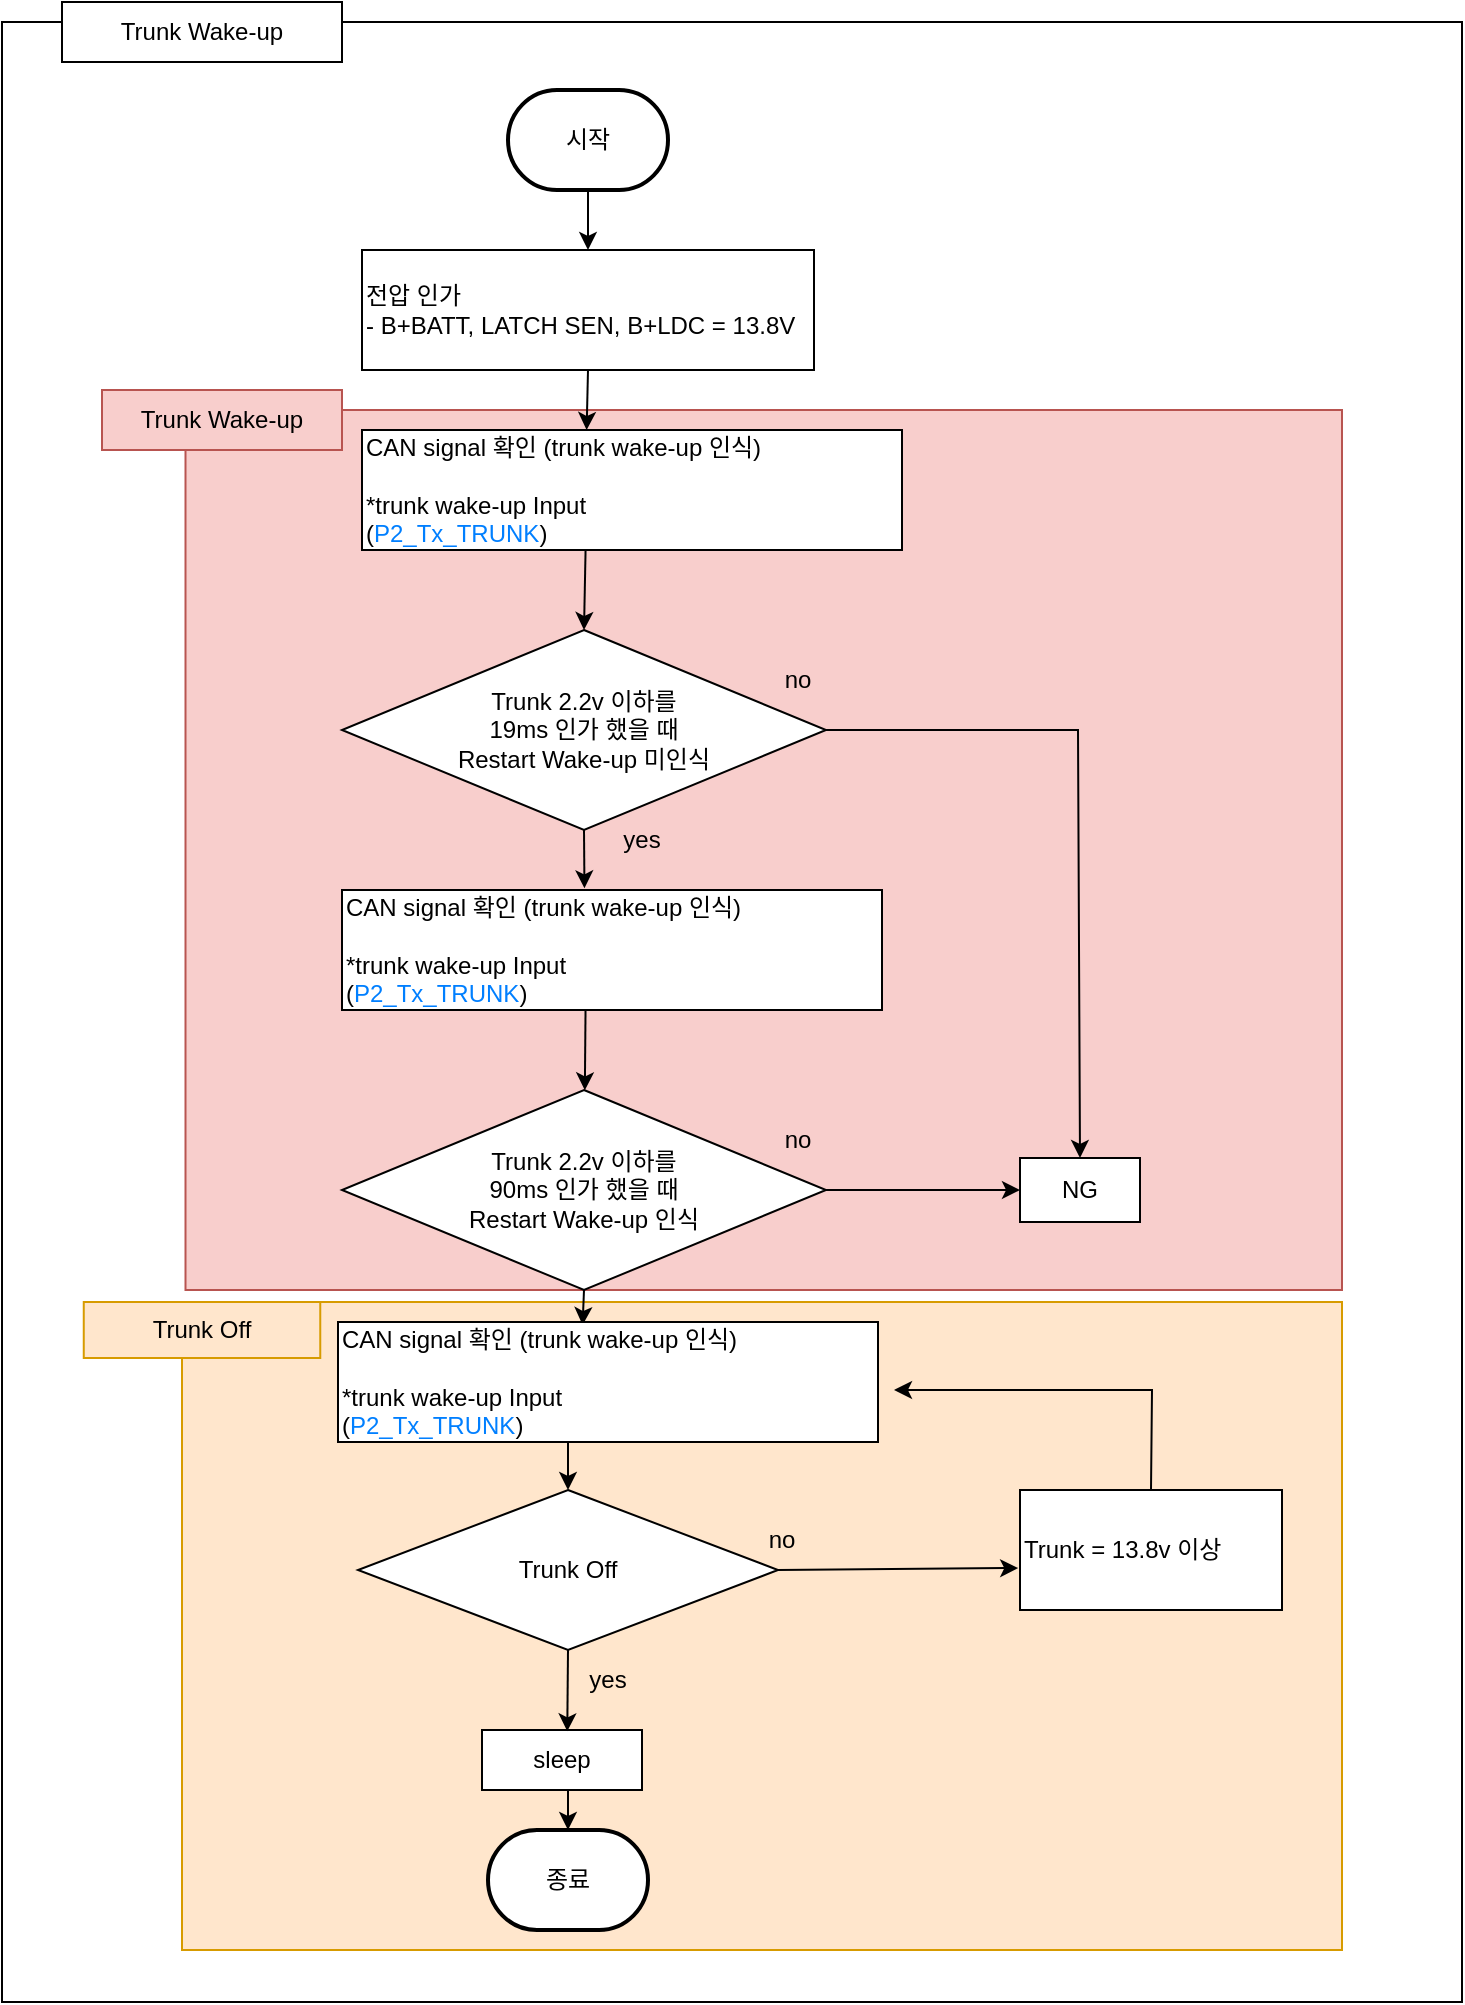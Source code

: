 <mxfile version="22.1.21" type="github">
  <diagram name="페이지-1" id="obiBgoJhXo5aXb0GnERu">
    <mxGraphModel dx="1434" dy="900" grid="1" gridSize="10" guides="1" tooltips="1" connect="1" arrows="1" fold="1" page="1" pageScale="1" pageWidth="827" pageHeight="1169" math="0" shadow="0">
      <root>
        <mxCell id="0" />
        <mxCell id="1" parent="0" />
        <mxCell id="ZBejDf4waIo4YSwSh6Ry-65" value="" style="rounded=0;whiteSpace=wrap;html=1;" vertex="1" parent="1">
          <mxGeometry x="40" y="60" width="730" height="990" as="geometry" />
        </mxCell>
        <mxCell id="ZBejDf4waIo4YSwSh6Ry-73" value="Trunk Wake-up" style="rounded=0;whiteSpace=wrap;html=1;" vertex="1" parent="1">
          <mxGeometry x="70" y="50" width="140" height="30" as="geometry" />
        </mxCell>
        <mxCell id="ZBejDf4waIo4YSwSh6Ry-118" value="" style="rounded=0;whiteSpace=wrap;html=1;fillColor=#f8cecc;strokeColor=#b85450;" vertex="1" parent="1">
          <mxGeometry x="131.75" y="254" width="578.25" height="440" as="geometry" />
        </mxCell>
        <mxCell id="ZBejDf4waIo4YSwSh6Ry-119" value="&lt;span style=&quot;color: rgb(0, 0, 0); font-family: Helvetica; font-size: 12px; font-style: normal; font-variant-ligatures: normal; font-variant-caps: normal; font-weight: 400; letter-spacing: normal; orphans: 2; text-align: center; text-indent: 0px; text-transform: none; widows: 2; word-spacing: 0px; -webkit-text-stroke-width: 0px; text-decoration-thickness: initial; text-decoration-style: initial; text-decoration-color: initial; float: none; display: inline !important;&quot;&gt;Trunk Wake-up&lt;br&gt;&lt;/span&gt;" style="rounded=0;whiteSpace=wrap;html=1;fillColor=#f8cecc;strokeColor=#b85450;fillStyle=solid;labelBackgroundColor=none;" vertex="1" parent="1">
          <mxGeometry x="90" y="244" width="120" height="30" as="geometry" />
        </mxCell>
        <mxCell id="ZBejDf4waIo4YSwSh6Ry-66" value="시작" style="strokeWidth=2;html=1;shape=mxgraph.flowchart.terminator;whiteSpace=wrap;" vertex="1" parent="1">
          <mxGeometry x="293" y="94" width="80" height="50" as="geometry" />
        </mxCell>
        <mxCell id="ZBejDf4waIo4YSwSh6Ry-68" value="전압 인가&lt;br&gt;- B+BATT, LATCH SEN, B+LDC = 13.8V" style="rounded=0;whiteSpace=wrap;html=1;align=left;" vertex="1" parent="1">
          <mxGeometry x="220" y="174" width="226" height="60" as="geometry" />
        </mxCell>
        <mxCell id="ZBejDf4waIo4YSwSh6Ry-69" value="Trunk 2.2v 이하를&lt;br&gt;19ms 인가 했을 때 &lt;br&gt;Restart Wake-up 미인식" style="rhombus;whiteSpace=wrap;html=1;" vertex="1" parent="1">
          <mxGeometry x="210" y="364" width="242" height="100" as="geometry" />
        </mxCell>
        <mxCell id="ZBejDf4waIo4YSwSh6Ry-70" value="" style="endArrow=classic;html=1;rounded=0;entryX=0.5;entryY=0;entryDx=0;entryDy=0;exitX=0.414;exitY=1.005;exitDx=0;exitDy=0;exitPerimeter=0;" edge="1" parent="1" source="ZBejDf4waIo4YSwSh6Ry-100" target="ZBejDf4waIo4YSwSh6Ry-69">
          <mxGeometry width="50" height="50" relative="1" as="geometry">
            <mxPoint x="330" y="324" as="sourcePoint" />
            <mxPoint x="539" y="194" as="targetPoint" />
          </mxGeometry>
        </mxCell>
        <mxCell id="ZBejDf4waIo4YSwSh6Ry-71" value="" style="endArrow=classic;html=1;rounded=0;exitX=0.5;exitY=1;exitDx=0;exitDy=0;exitPerimeter=0;entryX=0.5;entryY=0;entryDx=0;entryDy=0;" edge="1" parent="1" source="ZBejDf4waIo4YSwSh6Ry-66" target="ZBejDf4waIo4YSwSh6Ry-68">
          <mxGeometry width="50" height="50" relative="1" as="geometry">
            <mxPoint x="59" y="194" as="sourcePoint" />
            <mxPoint x="109" y="144" as="targetPoint" />
          </mxGeometry>
        </mxCell>
        <mxCell id="ZBejDf4waIo4YSwSh6Ry-89" value="no" style="text;html=1;strokeColor=none;fillColor=none;align=center;verticalAlign=middle;whiteSpace=wrap;rounded=0;" vertex="1" parent="1">
          <mxGeometry x="408" y="374" width="60" height="30" as="geometry" />
        </mxCell>
        <mxCell id="ZBejDf4waIo4YSwSh6Ry-95" value="yes" style="text;html=1;strokeColor=none;fillColor=none;align=center;verticalAlign=middle;whiteSpace=wrap;rounded=0;" vertex="1" parent="1">
          <mxGeometry x="330" y="454" width="60" height="30" as="geometry" />
        </mxCell>
        <mxCell id="ZBejDf4waIo4YSwSh6Ry-96" value="" style="endArrow=classic;html=1;rounded=0;exitX=1;exitY=0.5;exitDx=0;exitDy=0;entryX=0.5;entryY=0;entryDx=0;entryDy=0;" edge="1" parent="1" source="ZBejDf4waIo4YSwSh6Ry-69" target="ZBejDf4waIo4YSwSh6Ry-94">
          <mxGeometry width="50" height="50" relative="1" as="geometry">
            <mxPoint x="568" y="394" as="sourcePoint" />
            <mxPoint x="618" y="344" as="targetPoint" />
            <Array as="points">
              <mxPoint x="578" y="414" />
            </Array>
          </mxGeometry>
        </mxCell>
        <mxCell id="ZBejDf4waIo4YSwSh6Ry-100" value="CAN signal 확인 (trunk wake-up 인식)&lt;br style=&quot;border-color: var(--border-color);&quot;&gt;&lt;br style=&quot;border-color: var(--border-color);&quot;&gt;*trunk wake-up&amp;nbsp;Input&amp;nbsp;&lt;br style=&quot;border-color: var(--border-color);&quot;&gt;(&lt;font style=&quot;border-color: var(--border-color);&quot; color=&quot;#007fff&quot;&gt;P2_Tx_TRUNK&lt;/font&gt;)" style="rounded=0;whiteSpace=wrap;html=1;align=left;" vertex="1" parent="1">
          <mxGeometry x="220" y="264" width="270" height="60" as="geometry" />
        </mxCell>
        <mxCell id="ZBejDf4waIo4YSwSh6Ry-101" value="" style="endArrow=classic;html=1;rounded=0;exitX=0.5;exitY=1;exitDx=0;exitDy=0;entryX=0.416;entryY=0;entryDx=0;entryDy=0;entryPerimeter=0;" edge="1" parent="1" source="ZBejDf4waIo4YSwSh6Ry-68" target="ZBejDf4waIo4YSwSh6Ry-100">
          <mxGeometry width="50" height="50" relative="1" as="geometry">
            <mxPoint x="520" y="244" as="sourcePoint" />
            <mxPoint x="570" y="194" as="targetPoint" />
          </mxGeometry>
        </mxCell>
        <mxCell id="ZBejDf4waIo4YSwSh6Ry-102" value="" style="endArrow=classic;html=1;rounded=0;exitX=0.5;exitY=1;exitDx=0;exitDy=0;entryX=0.449;entryY=-0.014;entryDx=0;entryDy=0;entryPerimeter=0;" edge="1" parent="1" source="ZBejDf4waIo4YSwSh6Ry-69" target="ZBejDf4waIo4YSwSh6Ry-103">
          <mxGeometry width="50" height="50" relative="1" as="geometry">
            <mxPoint x="490" y="484" as="sourcePoint" />
            <mxPoint x="330.3" y="495.98" as="targetPoint" />
          </mxGeometry>
        </mxCell>
        <mxCell id="ZBejDf4waIo4YSwSh6Ry-103" value="CAN signal 확인 (trunk wake-up 인식)&lt;br style=&quot;border-color: var(--border-color);&quot;&gt;&lt;br style=&quot;border-color: var(--border-color);&quot;&gt;*trunk wake-up&amp;nbsp;Input&amp;nbsp;&lt;br style=&quot;border-color: var(--border-color);&quot;&gt;(&lt;font style=&quot;border-color: var(--border-color);&quot; color=&quot;#007fff&quot;&gt;P2_Tx_TRUNK&lt;/font&gt;)" style="rounded=0;whiteSpace=wrap;html=1;align=left;" vertex="1" parent="1">
          <mxGeometry x="210" y="494" width="270" height="60" as="geometry" />
        </mxCell>
        <mxCell id="ZBejDf4waIo4YSwSh6Ry-120" value="" style="rounded=0;whiteSpace=wrap;html=1;fillColor=#ffe6cc;strokeColor=#d79b00;" vertex="1" parent="1">
          <mxGeometry x="130" y="700" width="580" height="324" as="geometry" />
        </mxCell>
        <mxCell id="ZBejDf4waIo4YSwSh6Ry-121" value="&lt;span style=&quot;color: rgb(0, 0, 0); font-family: Helvetica; font-size: 12px; font-style: normal; font-variant-ligatures: normal; font-variant-caps: normal; font-weight: 400; letter-spacing: normal; orphans: 2; text-align: center; text-indent: 0px; text-transform: none; widows: 2; word-spacing: 0px; -webkit-text-stroke-width: 0px; text-decoration-thickness: initial; text-decoration-style: initial; text-decoration-color: initial; float: none; display: inline !important;&quot;&gt;Trunk Off&lt;br&gt;&lt;/span&gt;" style="rounded=0;whiteSpace=wrap;html=1;fillColor=#ffe6cc;strokeColor=#d79b00;labelBackgroundColor=none;" vertex="1" parent="1">
          <mxGeometry x="80.88" y="700" width="118.25" height="28" as="geometry" />
        </mxCell>
        <mxCell id="ZBejDf4waIo4YSwSh6Ry-91" value="Trunk 2.2v 이하를&lt;br&gt;90ms 인가 했을 때 &lt;br&gt;Restart Wake-up 인식" style="rhombus;whiteSpace=wrap;html=1;" vertex="1" parent="1">
          <mxGeometry x="210" y="594" width="242" height="100" as="geometry" />
        </mxCell>
        <mxCell id="ZBejDf4waIo4YSwSh6Ry-92" value="no" style="text;html=1;strokeColor=none;fillColor=none;align=center;verticalAlign=middle;whiteSpace=wrap;rounded=0;" vertex="1" parent="1">
          <mxGeometry x="408" y="604" width="60" height="30" as="geometry" />
        </mxCell>
        <mxCell id="ZBejDf4waIo4YSwSh6Ry-93" value="" style="endArrow=classic;html=1;rounded=0;exitX=0.451;exitY=0.995;exitDx=0;exitDy=0;exitPerimeter=0;" edge="1" parent="1" source="ZBejDf4waIo4YSwSh6Ry-103" target="ZBejDf4waIo4YSwSh6Ry-91">
          <mxGeometry width="50" height="50" relative="1" as="geometry">
            <mxPoint x="330.3" y="552.62" as="sourcePoint" />
            <mxPoint x="58" y="343" as="targetPoint" />
          </mxGeometry>
        </mxCell>
        <mxCell id="ZBejDf4waIo4YSwSh6Ry-94" value="NG" style="rounded=0;whiteSpace=wrap;html=1;align=center;" vertex="1" parent="1">
          <mxGeometry x="549" y="628" width="60" height="32" as="geometry" />
        </mxCell>
        <mxCell id="ZBejDf4waIo4YSwSh6Ry-97" value="" style="endArrow=classic;html=1;rounded=0;exitX=1;exitY=0.5;exitDx=0;exitDy=0;entryX=0;entryY=0.5;entryDx=0;entryDy=0;" edge="1" parent="1" source="ZBejDf4waIo4YSwSh6Ry-91" target="ZBejDf4waIo4YSwSh6Ry-94">
          <mxGeometry width="50" height="50" relative="1" as="geometry">
            <mxPoint x="538" y="485" as="sourcePoint" />
            <mxPoint x="540" y="645" as="targetPoint" />
            <Array as="points" />
          </mxGeometry>
        </mxCell>
        <mxCell id="ZBejDf4waIo4YSwSh6Ry-105" value="종료" style="strokeWidth=2;html=1;shape=mxgraph.flowchart.terminator;whiteSpace=wrap;" vertex="1" parent="1">
          <mxGeometry x="283" y="964" width="80" height="50" as="geometry" />
        </mxCell>
        <mxCell id="ZBejDf4waIo4YSwSh6Ry-106" value="Trunk&amp;nbsp;Off" style="rhombus;whiteSpace=wrap;html=1;" vertex="1" parent="1">
          <mxGeometry x="218" y="794" width="210" height="80" as="geometry" />
        </mxCell>
        <mxCell id="ZBejDf4waIo4YSwSh6Ry-107" value="" style="endArrow=classic;html=1;rounded=0;exitX=0.5;exitY=1;exitDx=0;exitDy=0;entryX=0.5;entryY=0;entryDx=0;entryDy=0;" edge="1" parent="1" target="ZBejDf4waIo4YSwSh6Ry-106">
          <mxGeometry width="50" height="50" relative="1" as="geometry">
            <mxPoint x="323" y="754" as="sourcePoint" />
            <mxPoint x="529" y="714" as="targetPoint" />
          </mxGeometry>
        </mxCell>
        <mxCell id="ZBejDf4waIo4YSwSh6Ry-108" value="" style="endArrow=classic;html=1;rounded=0;exitX=0.5;exitY=1;exitDx=0;exitDy=0;entryX=0.5;entryY=0;entryDx=0;entryDy=0;entryPerimeter=0;" edge="1" parent="1" target="ZBejDf4waIo4YSwSh6Ry-105">
          <mxGeometry width="50" height="50" relative="1" as="geometry">
            <mxPoint x="323" y="944" as="sourcePoint" />
            <mxPoint x="109" y="894" as="targetPoint" />
          </mxGeometry>
        </mxCell>
        <mxCell id="ZBejDf4waIo4YSwSh6Ry-109" value="Trunk = 13.8v 이상" style="rounded=0;whiteSpace=wrap;html=1;align=left;" vertex="1" parent="1">
          <mxGeometry x="549" y="794" width="131" height="60" as="geometry" />
        </mxCell>
        <mxCell id="ZBejDf4waIo4YSwSh6Ry-110" value="" style="endArrow=classic;html=1;rounded=0;exitX=1;exitY=0.5;exitDx=0;exitDy=0;entryX=-0.007;entryY=0.65;entryDx=0;entryDy=0;entryPerimeter=0;" edge="1" parent="1" source="ZBejDf4waIo4YSwSh6Ry-106" target="ZBejDf4waIo4YSwSh6Ry-109">
          <mxGeometry width="50" height="50" relative="1" as="geometry">
            <mxPoint x="559" y="764" as="sourcePoint" />
            <mxPoint x="609" y="714" as="targetPoint" />
          </mxGeometry>
        </mxCell>
        <mxCell id="ZBejDf4waIo4YSwSh6Ry-111" value="sleep" style="rounded=0;whiteSpace=wrap;html=1;align=center;" vertex="1" parent="1">
          <mxGeometry x="280" y="914" width="80" height="30" as="geometry" />
        </mxCell>
        <mxCell id="ZBejDf4waIo4YSwSh6Ry-112" value="" style="endArrow=classic;html=1;rounded=0;exitX=0.5;exitY=1;exitDx=0;exitDy=0;entryX=0.533;entryY=0.022;entryDx=0;entryDy=0;entryPerimeter=0;" edge="1" parent="1" source="ZBejDf4waIo4YSwSh6Ry-106" target="ZBejDf4waIo4YSwSh6Ry-111">
          <mxGeometry width="50" height="50" relative="1" as="geometry">
            <mxPoint x="120" y="894" as="sourcePoint" />
            <mxPoint x="170" y="844" as="targetPoint" />
          </mxGeometry>
        </mxCell>
        <mxCell id="ZBejDf4waIo4YSwSh6Ry-113" value="yes" style="text;html=1;strokeColor=none;fillColor=none;align=center;verticalAlign=middle;whiteSpace=wrap;rounded=0;" vertex="1" parent="1">
          <mxGeometry x="313" y="874" width="60" height="30" as="geometry" />
        </mxCell>
        <mxCell id="ZBejDf4waIo4YSwSh6Ry-114" value="no" style="text;html=1;strokeColor=none;fillColor=none;align=center;verticalAlign=middle;whiteSpace=wrap;rounded=0;" vertex="1" parent="1">
          <mxGeometry x="400" y="804" width="60" height="30" as="geometry" />
        </mxCell>
        <mxCell id="ZBejDf4waIo4YSwSh6Ry-115" value="" style="endArrow=classic;html=1;rounded=0;exitX=0.5;exitY=0;exitDx=0;exitDy=0;" edge="1" parent="1" source="ZBejDf4waIo4YSwSh6Ry-109">
          <mxGeometry width="50" height="50" relative="1" as="geometry">
            <mxPoint x="684" y="794" as="sourcePoint" />
            <mxPoint x="486" y="744" as="targetPoint" />
            <Array as="points">
              <mxPoint x="615" y="744" />
            </Array>
          </mxGeometry>
        </mxCell>
        <mxCell id="ZBejDf4waIo4YSwSh6Ry-116" value="" style="endArrow=classic;html=1;rounded=0;exitX=0.5;exitY=1;exitDx=0;exitDy=0;entryX=0.453;entryY=0.025;entryDx=0;entryDy=0;entryPerimeter=0;" edge="1" parent="1" target="ZBejDf4waIo4YSwSh6Ry-117">
          <mxGeometry width="50" height="50" relative="1" as="geometry">
            <mxPoint x="331" y="694" as="sourcePoint" />
            <mxPoint x="331.56" y="713.7" as="targetPoint" />
          </mxGeometry>
        </mxCell>
        <mxCell id="ZBejDf4waIo4YSwSh6Ry-117" value="CAN signal 확인 (trunk wake-up 인식)&lt;br&gt;&lt;br&gt;*trunk wake-up&amp;nbsp;Input&amp;nbsp;&lt;br&gt;(&lt;font color=&quot;#007fff&quot;&gt;P2_Tx_TRUNK&lt;/font&gt;)" style="rounded=0;whiteSpace=wrap;html=1;align=left;" vertex="1" parent="1">
          <mxGeometry x="208" y="710" width="270" height="60" as="geometry" />
        </mxCell>
      </root>
    </mxGraphModel>
  </diagram>
</mxfile>
